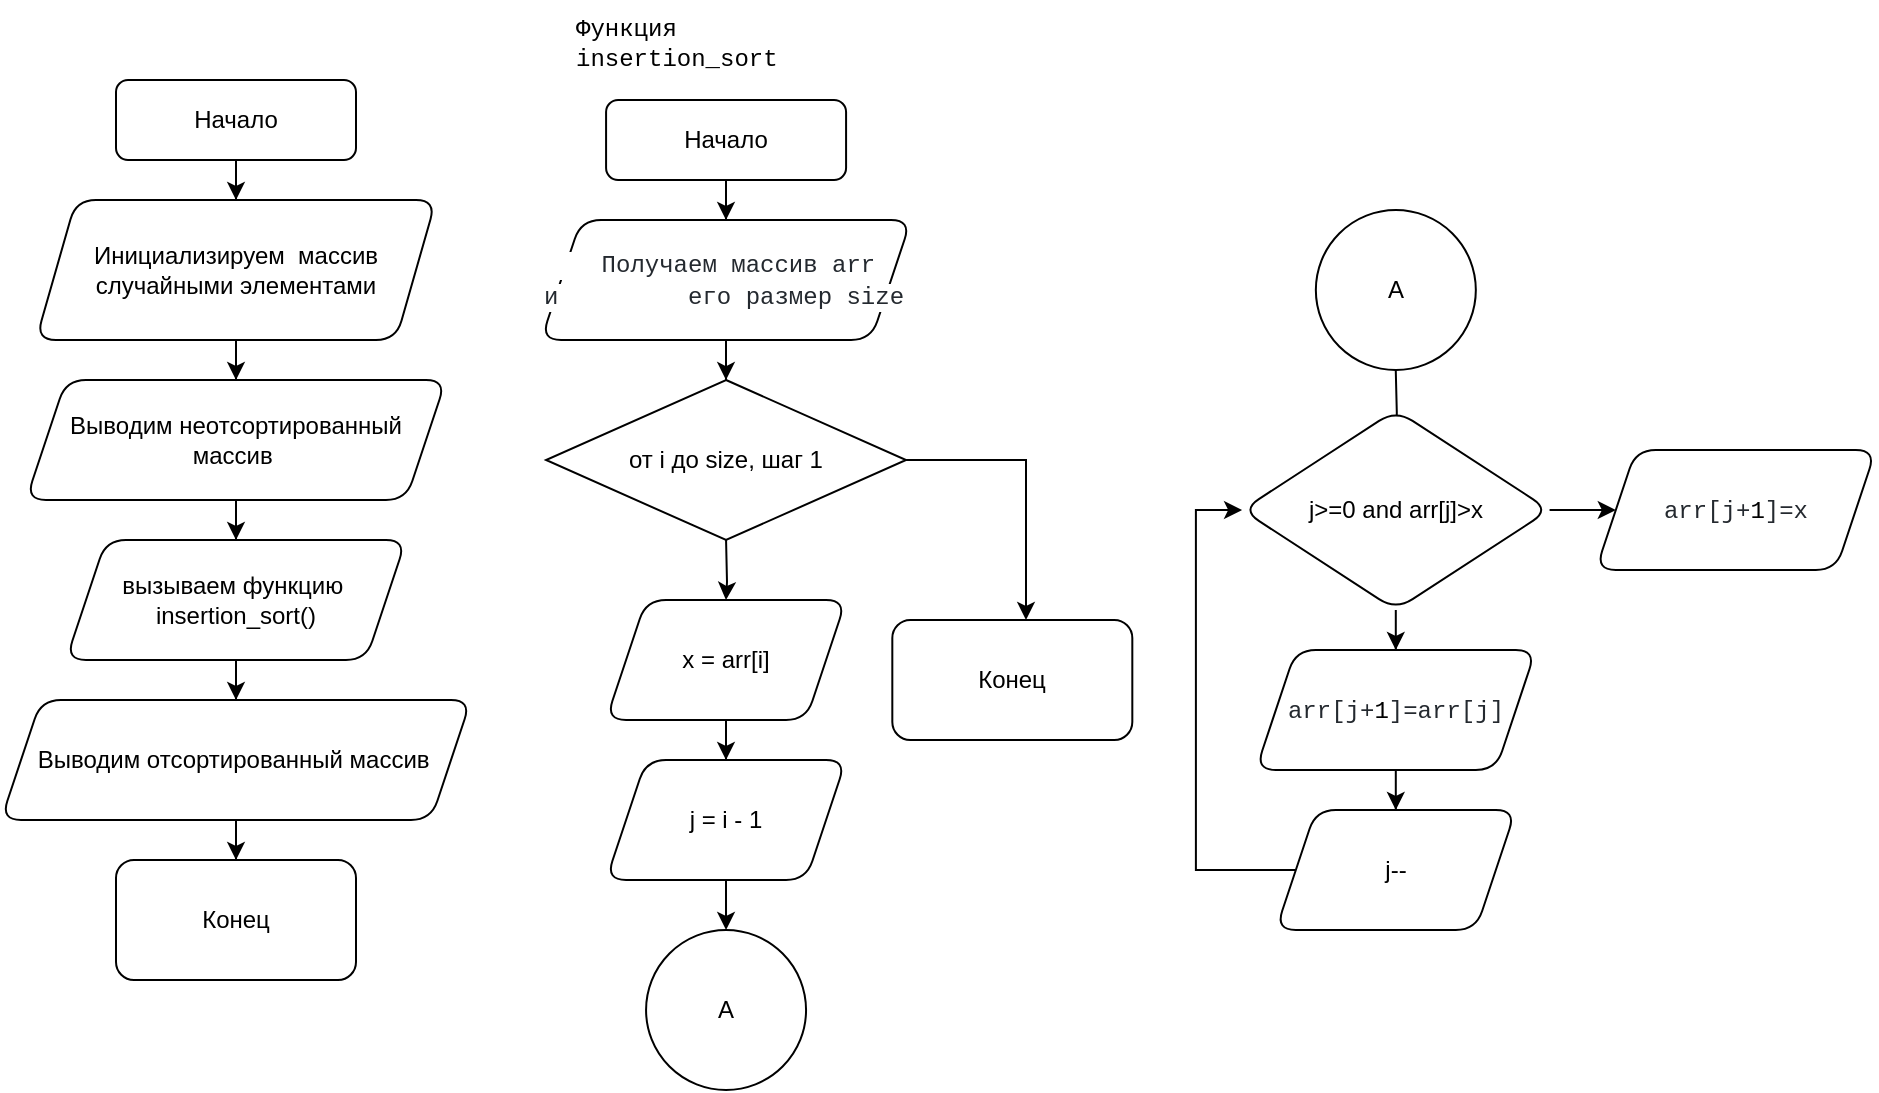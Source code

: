 <mxfile version="21.0.2" type="github">
  <diagram id="C5RBs43oDa-KdzZeNtuy" name="Page-1">
    <mxGraphModel dx="1687" dy="936" grid="1" gridSize="10" guides="1" tooltips="1" connect="1" arrows="1" fold="1" page="1" pageScale="1" pageWidth="827" pageHeight="1169" math="0" shadow="0">
      <root>
        <mxCell id="WIyWlLk6GJQsqaUBKTNV-0" />
        <mxCell id="WIyWlLk6GJQsqaUBKTNV-1" parent="WIyWlLk6GJQsqaUBKTNV-0" />
        <mxCell id="S3-cY5jVqJooBW_uOUNI-1" value="" style="edgeStyle=orthogonalEdgeStyle;rounded=0;orthogonalLoop=1;jettySize=auto;html=1;" edge="1" parent="WIyWlLk6GJQsqaUBKTNV-1" source="WIyWlLk6GJQsqaUBKTNV-3" target="S3-cY5jVqJooBW_uOUNI-0">
          <mxGeometry relative="1" as="geometry" />
        </mxCell>
        <mxCell id="WIyWlLk6GJQsqaUBKTNV-3" value="Начало" style="rounded=1;whiteSpace=wrap;html=1;fontSize=12;glass=0;strokeWidth=1;shadow=0;" parent="WIyWlLk6GJQsqaUBKTNV-1" vertex="1">
          <mxGeometry x="160" y="80" width="120" height="40" as="geometry" />
        </mxCell>
        <mxCell id="S3-cY5jVqJooBW_uOUNI-3" value="" style="edgeStyle=orthogonalEdgeStyle;rounded=0;orthogonalLoop=1;jettySize=auto;html=1;" edge="1" parent="WIyWlLk6GJQsqaUBKTNV-1" source="S3-cY5jVqJooBW_uOUNI-0" target="S3-cY5jVqJooBW_uOUNI-2">
          <mxGeometry relative="1" as="geometry" />
        </mxCell>
        <mxCell id="S3-cY5jVqJooBW_uOUNI-0" value="Инициализируем&amp;nbsp; массив &lt;br&gt;случайными элементами" style="shape=parallelogram;perimeter=parallelogramPerimeter;whiteSpace=wrap;html=1;fixedSize=1;rounded=1;glass=0;strokeWidth=1;shadow=0;" vertex="1" parent="WIyWlLk6GJQsqaUBKTNV-1">
          <mxGeometry x="120" y="140" width="200" height="70" as="geometry" />
        </mxCell>
        <mxCell id="S3-cY5jVqJooBW_uOUNI-7" value="" style="edgeStyle=orthogonalEdgeStyle;rounded=0;orthogonalLoop=1;jettySize=auto;html=1;" edge="1" parent="WIyWlLk6GJQsqaUBKTNV-1" source="S3-cY5jVqJooBW_uOUNI-2" target="S3-cY5jVqJooBW_uOUNI-6">
          <mxGeometry relative="1" as="geometry" />
        </mxCell>
        <mxCell id="S3-cY5jVqJooBW_uOUNI-2" value="Выводим неотсортированный массив&amp;nbsp;" style="shape=parallelogram;perimeter=parallelogramPerimeter;whiteSpace=wrap;html=1;fixedSize=1;rounded=1;glass=0;strokeWidth=1;shadow=0;" vertex="1" parent="WIyWlLk6GJQsqaUBKTNV-1">
          <mxGeometry x="115" y="230" width="210" height="60" as="geometry" />
        </mxCell>
        <mxCell id="S3-cY5jVqJooBW_uOUNI-9" value="" style="edgeStyle=orthogonalEdgeStyle;rounded=0;orthogonalLoop=1;jettySize=auto;html=1;" edge="1" parent="WIyWlLk6GJQsqaUBKTNV-1" source="S3-cY5jVqJooBW_uOUNI-6" target="S3-cY5jVqJooBW_uOUNI-8">
          <mxGeometry relative="1" as="geometry" />
        </mxCell>
        <mxCell id="S3-cY5jVqJooBW_uOUNI-6" value="вызываем функцию&amp;nbsp;&lt;br&gt;insertion_sort()" style="shape=parallelogram;perimeter=parallelogramPerimeter;whiteSpace=wrap;html=1;fixedSize=1;rounded=1;glass=0;strokeWidth=1;shadow=0;" vertex="1" parent="WIyWlLk6GJQsqaUBKTNV-1">
          <mxGeometry x="135" y="310" width="170" height="60" as="geometry" />
        </mxCell>
        <mxCell id="S3-cY5jVqJooBW_uOUNI-11" value="" style="edgeStyle=orthogonalEdgeStyle;rounded=0;orthogonalLoop=1;jettySize=auto;html=1;" edge="1" parent="WIyWlLk6GJQsqaUBKTNV-1" source="S3-cY5jVqJooBW_uOUNI-8" target="S3-cY5jVqJooBW_uOUNI-10">
          <mxGeometry relative="1" as="geometry" />
        </mxCell>
        <mxCell id="S3-cY5jVqJooBW_uOUNI-8" value="Выводим отсортированный массив&amp;nbsp;" style="shape=parallelogram;perimeter=parallelogramPerimeter;whiteSpace=wrap;html=1;fixedSize=1;rounded=1;glass=0;strokeWidth=1;shadow=0;" vertex="1" parent="WIyWlLk6GJQsqaUBKTNV-1">
          <mxGeometry x="102.5" y="390" width="235" height="60" as="geometry" />
        </mxCell>
        <mxCell id="S3-cY5jVqJooBW_uOUNI-10" value="Конец&lt;br&gt;" style="rounded=1;whiteSpace=wrap;html=1;glass=0;strokeWidth=1;shadow=0;" vertex="1" parent="WIyWlLk6GJQsqaUBKTNV-1">
          <mxGeometry x="160" y="470" width="120" height="60" as="geometry" />
        </mxCell>
        <mxCell id="S3-cY5jVqJooBW_uOUNI-14" value="&lt;span style=&quot;font-family: ui-monospace, SFMono-Regular, &amp;quot;SF Mono&amp;quot;, Menlo, Consolas, &amp;quot;Liberation Mono&amp;quot;, monospace; font-size: 12px; font-style: normal; font-variant-ligatures: normal; font-variant-caps: normal; font-weight: 400; letter-spacing: normal; orphans: 2; text-align: start; text-indent: 0px; text-transform: none; widows: 2; word-spacing: 0px; -webkit-text-stroke-width: 0px; background-color: rgb(255, 255, 255); text-decoration-thickness: initial; text-decoration-style: initial; text-decoration-color: initial; float: none; display: inline !important;&quot;&gt;Функция insertion_sort&lt;/span&gt;" style="text;whiteSpace=wrap;html=1;" vertex="1" parent="WIyWlLk6GJQsqaUBKTNV-1">
          <mxGeometry x="388.16" y="40" width="160" height="40" as="geometry" />
        </mxCell>
        <mxCell id="S3-cY5jVqJooBW_uOUNI-18" value="" style="edgeStyle=orthogonalEdgeStyle;rounded=0;orthogonalLoop=1;jettySize=auto;html=1;" edge="1" parent="WIyWlLk6GJQsqaUBKTNV-1" target="S3-cY5jVqJooBW_uOUNI-17">
          <mxGeometry relative="1" as="geometry">
            <mxPoint x="465.03" y="310" as="sourcePoint" />
          </mxGeometry>
        </mxCell>
        <mxCell id="S3-cY5jVqJooBW_uOUNI-20" value="" style="edgeStyle=orthogonalEdgeStyle;rounded=0;orthogonalLoop=1;jettySize=auto;html=1;" edge="1" parent="WIyWlLk6GJQsqaUBKTNV-1" source="S3-cY5jVqJooBW_uOUNI-17" target="S3-cY5jVqJooBW_uOUNI-19">
          <mxGeometry relative="1" as="geometry" />
        </mxCell>
        <mxCell id="S3-cY5jVqJooBW_uOUNI-17" value="x = arr[i]" style="shape=parallelogram;perimeter=parallelogramPerimeter;whiteSpace=wrap;html=1;fixedSize=1;rounded=1;" vertex="1" parent="WIyWlLk6GJQsqaUBKTNV-1">
          <mxGeometry x="405.03" y="340" width="120" height="60" as="geometry" />
        </mxCell>
        <mxCell id="S3-cY5jVqJooBW_uOUNI-39" value="" style="edgeStyle=orthogonalEdgeStyle;rounded=0;orthogonalLoop=1;jettySize=auto;html=1;" edge="1" parent="WIyWlLk6GJQsqaUBKTNV-1" source="S3-cY5jVqJooBW_uOUNI-19" target="S3-cY5jVqJooBW_uOUNI-38">
          <mxGeometry relative="1" as="geometry" />
        </mxCell>
        <mxCell id="S3-cY5jVqJooBW_uOUNI-19" value="j = i - 1" style="shape=parallelogram;perimeter=parallelogramPerimeter;whiteSpace=wrap;html=1;fixedSize=1;rounded=1;" vertex="1" parent="WIyWlLk6GJQsqaUBKTNV-1">
          <mxGeometry x="405.03" y="420" width="120" height="60" as="geometry" />
        </mxCell>
        <mxCell id="S3-cY5jVqJooBW_uOUNI-37" value="" style="edgeStyle=orthogonalEdgeStyle;rounded=0;orthogonalLoop=1;jettySize=auto;html=1;" edge="1" parent="WIyWlLk6GJQsqaUBKTNV-1" source="S3-cY5jVqJooBW_uOUNI-21" target="S3-cY5jVqJooBW_uOUNI-36">
          <mxGeometry relative="1" as="geometry">
            <Array as="points">
              <mxPoint x="615" y="270" />
            </Array>
          </mxGeometry>
        </mxCell>
        <mxCell id="S3-cY5jVqJooBW_uOUNI-21" value="от i до size, шаг 1" style="rhombus;whiteSpace=wrap;html=1;" vertex="1" parent="WIyWlLk6GJQsqaUBKTNV-1">
          <mxGeometry x="375.03" y="230" width="180" height="80" as="geometry" />
        </mxCell>
        <mxCell id="S3-cY5jVqJooBW_uOUNI-34" value="" style="edgeStyle=orthogonalEdgeStyle;rounded=0;orthogonalLoop=1;jettySize=auto;html=1;" edge="1" parent="WIyWlLk6GJQsqaUBKTNV-1" source="S3-cY5jVqJooBW_uOUNI-31" target="S3-cY5jVqJooBW_uOUNI-33">
          <mxGeometry relative="1" as="geometry" />
        </mxCell>
        <mxCell id="S3-cY5jVqJooBW_uOUNI-31" value="Начало" style="rounded=1;whiteSpace=wrap;html=1;fontSize=12;glass=0;strokeWidth=1;shadow=0;" vertex="1" parent="WIyWlLk6GJQsqaUBKTNV-1">
          <mxGeometry x="405.04" y="90" width="120" height="40" as="geometry" />
        </mxCell>
        <mxCell id="S3-cY5jVqJooBW_uOUNI-35" value="" style="edgeStyle=orthogonalEdgeStyle;rounded=0;orthogonalLoop=1;jettySize=auto;html=1;" edge="1" parent="WIyWlLk6GJQsqaUBKTNV-1" source="S3-cY5jVqJooBW_uOUNI-33" target="S3-cY5jVqJooBW_uOUNI-21">
          <mxGeometry relative="1" as="geometry" />
        </mxCell>
        <mxCell id="S3-cY5jVqJooBW_uOUNI-33" value="&lt;div style=&quot;text-align: start;&quot;&gt;&lt;font face=&quot;ui-monospace, SFMono-Regular, SF Mono, Menlo, Consolas, Liberation Mono, monospace&quot; color=&quot;#24292f&quot;&gt;&lt;span style=&quot;background-color: rgb(255, 255, 255);&quot;&gt;&amp;nbsp; &amp;nbsp; Получаем массив arr и&amp;nbsp; &amp;nbsp; &amp;nbsp; &amp;nbsp; &amp;nbsp;его размер size&lt;/span&gt;&lt;/font&gt;&lt;/div&gt;" style="shape=parallelogram;perimeter=parallelogramPerimeter;whiteSpace=wrap;html=1;fixedSize=1;rounded=1;" vertex="1" parent="WIyWlLk6GJQsqaUBKTNV-1">
          <mxGeometry x="372.53" y="150" width="184.99" height="60" as="geometry" />
        </mxCell>
        <mxCell id="S3-cY5jVqJooBW_uOUNI-36" value="Конец" style="rounded=1;whiteSpace=wrap;html=1;" vertex="1" parent="WIyWlLk6GJQsqaUBKTNV-1">
          <mxGeometry x="548.16" y="350" width="120" height="60" as="geometry" />
        </mxCell>
        <mxCell id="S3-cY5jVqJooBW_uOUNI-38" value="А" style="ellipse;whiteSpace=wrap;html=1;rounded=1;" vertex="1" parent="WIyWlLk6GJQsqaUBKTNV-1">
          <mxGeometry x="425.03" y="505" width="80" height="80" as="geometry" />
        </mxCell>
        <mxCell id="S3-cY5jVqJooBW_uOUNI-40" value="" style="edgeStyle=orthogonalEdgeStyle;rounded=0;orthogonalLoop=1;jettySize=auto;html=1;" edge="1" parent="WIyWlLk6GJQsqaUBKTNV-1" target="S3-cY5jVqJooBW_uOUNI-43">
          <mxGeometry relative="1" as="geometry">
            <mxPoint x="799.88" y="225" as="sourcePoint" />
          </mxGeometry>
        </mxCell>
        <mxCell id="S3-cY5jVqJooBW_uOUNI-41" value="" style="edgeStyle=orthogonalEdgeStyle;rounded=0;orthogonalLoop=1;jettySize=auto;html=1;" edge="1" parent="WIyWlLk6GJQsqaUBKTNV-1" source="S3-cY5jVqJooBW_uOUNI-43" target="S3-cY5jVqJooBW_uOUNI-45">
          <mxGeometry relative="1" as="geometry" />
        </mxCell>
        <mxCell id="S3-cY5jVqJooBW_uOUNI-42" value="" style="edgeStyle=orthogonalEdgeStyle;rounded=0;orthogonalLoop=1;jettySize=auto;html=1;" edge="1" parent="WIyWlLk6GJQsqaUBKTNV-1" source="S3-cY5jVqJooBW_uOUNI-43" target="S3-cY5jVqJooBW_uOUNI-48">
          <mxGeometry relative="1" as="geometry" />
        </mxCell>
        <mxCell id="S3-cY5jVqJooBW_uOUNI-43" value="j&amp;gt;=0 and arr[j]&amp;gt;x" style="rhombus;whiteSpace=wrap;html=1;rounded=1;" vertex="1" parent="WIyWlLk6GJQsqaUBKTNV-1">
          <mxGeometry x="723.04" y="245" width="153.75" height="100" as="geometry" />
        </mxCell>
        <mxCell id="S3-cY5jVqJooBW_uOUNI-44" value="" style="edgeStyle=orthogonalEdgeStyle;rounded=0;orthogonalLoop=1;jettySize=auto;html=1;" edge="1" parent="WIyWlLk6GJQsqaUBKTNV-1" source="S3-cY5jVqJooBW_uOUNI-45" target="S3-cY5jVqJooBW_uOUNI-47">
          <mxGeometry relative="1" as="geometry" />
        </mxCell>
        <mxCell id="S3-cY5jVqJooBW_uOUNI-45" value="&lt;span style=&quot;color: rgb(36, 41, 47); font-family: ui-monospace, SFMono-Regular, &amp;quot;SF Mono&amp;quot;, Menlo, Consolas, &amp;quot;Liberation Mono&amp;quot;, monospace; font-size: 12px; font-style: normal; font-variant-ligatures: normal; font-variant-caps: normal; font-weight: 400; letter-spacing: normal; orphans: 2; text-align: start; text-indent: 0px; text-transform: none; widows: 2; word-spacing: 0px; -webkit-text-stroke-width: 0px; background-color: rgb(255, 255, 255); text-decoration-thickness: initial; text-decoration-style: initial; text-decoration-color: initial; float: none; display: inline !important;&quot;&gt;arr[j+&lt;/span&gt;&lt;span style=&quot;box-sizing: border-box; color: var(--color-prettylights-syntax-constant); font-family: ui-monospace, SFMono-Regular, &amp;quot;SF Mono&amp;quot;, Menlo, Consolas, &amp;quot;Liberation Mono&amp;quot;, monospace; font-size: 12px; font-style: normal; font-variant-ligatures: normal; font-variant-caps: normal; font-weight: 400; letter-spacing: normal; orphans: 2; text-align: start; text-indent: 0px; text-transform: none; widows: 2; word-spacing: 0px; -webkit-text-stroke-width: 0px; background-color: rgb(255, 255, 255); text-decoration-thickness: initial; text-decoration-style: initial; text-decoration-color: initial;&quot; class=&quot;pl-c1&quot;&gt;1&lt;/span&gt;&lt;span style=&quot;color: rgb(36, 41, 47); font-family: ui-monospace, SFMono-Regular, &amp;quot;SF Mono&amp;quot;, Menlo, Consolas, &amp;quot;Liberation Mono&amp;quot;, monospace; font-size: 12px; font-style: normal; font-variant-ligatures: normal; font-variant-caps: normal; font-weight: 400; letter-spacing: normal; orphans: 2; text-align: start; text-indent: 0px; text-transform: none; widows: 2; word-spacing: 0px; -webkit-text-stroke-width: 0px; background-color: rgb(255, 255, 255); text-decoration-thickness: initial; text-decoration-style: initial; text-decoration-color: initial; float: none; display: inline !important;&quot;&gt;]=arr[j]&lt;/span&gt;" style="shape=parallelogram;perimeter=parallelogramPerimeter;whiteSpace=wrap;html=1;fixedSize=1;rounded=1;" vertex="1" parent="WIyWlLk6GJQsqaUBKTNV-1">
          <mxGeometry x="729.92" y="365" width="140" height="60" as="geometry" />
        </mxCell>
        <mxCell id="S3-cY5jVqJooBW_uOUNI-46" style="edgeStyle=orthogonalEdgeStyle;rounded=0;orthogonalLoop=1;jettySize=auto;html=1;entryX=0;entryY=0.5;entryDx=0;entryDy=0;" edge="1" parent="WIyWlLk6GJQsqaUBKTNV-1" source="S3-cY5jVqJooBW_uOUNI-47" target="S3-cY5jVqJooBW_uOUNI-43">
          <mxGeometry relative="1" as="geometry">
            <Array as="points">
              <mxPoint x="699.94" y="475" />
              <mxPoint x="699.94" y="295" />
            </Array>
          </mxGeometry>
        </mxCell>
        <mxCell id="S3-cY5jVqJooBW_uOUNI-47" value="j--" style="shape=parallelogram;perimeter=parallelogramPerimeter;whiteSpace=wrap;html=1;fixedSize=1;rounded=1;" vertex="1" parent="WIyWlLk6GJQsqaUBKTNV-1">
          <mxGeometry x="739.92" y="445" width="120" height="60" as="geometry" />
        </mxCell>
        <mxCell id="S3-cY5jVqJooBW_uOUNI-48" value="&lt;span style=&quot;color: rgb(36, 41, 47); font-family: ui-monospace, SFMono-Regular, &amp;quot;SF Mono&amp;quot;, Menlo, Consolas, &amp;quot;Liberation Mono&amp;quot;, monospace; font-size: 12px; font-style: normal; font-variant-ligatures: normal; font-variant-caps: normal; font-weight: 400; letter-spacing: normal; orphans: 2; text-align: start; text-indent: 0px; text-transform: none; widows: 2; word-spacing: 0px; -webkit-text-stroke-width: 0px; background-color: rgb(255, 255, 255); text-decoration-thickness: initial; text-decoration-style: initial; text-decoration-color: initial; float: none; display: inline !important;&quot;&gt;arr[j+&lt;/span&gt;&lt;span style=&quot;box-sizing: border-box; color: var(--color-prettylights-syntax-constant); font-family: ui-monospace, SFMono-Regular, &amp;quot;SF Mono&amp;quot;, Menlo, Consolas, &amp;quot;Liberation Mono&amp;quot;, monospace; font-size: 12px; font-style: normal; font-variant-ligatures: normal; font-variant-caps: normal; font-weight: 400; letter-spacing: normal; orphans: 2; text-align: start; text-indent: 0px; text-transform: none; widows: 2; word-spacing: 0px; -webkit-text-stroke-width: 0px; background-color: rgb(255, 255, 255); text-decoration-thickness: initial; text-decoration-style: initial; text-decoration-color: initial;&quot; class=&quot;pl-c1&quot;&gt;1&lt;/span&gt;&lt;span style=&quot;color: rgb(36, 41, 47); font-family: ui-monospace, SFMono-Regular, &amp;quot;SF Mono&amp;quot;, Menlo, Consolas, &amp;quot;Liberation Mono&amp;quot;, monospace; font-size: 12px; font-style: normal; font-variant-ligatures: normal; font-variant-caps: normal; font-weight: 400; letter-spacing: normal; orphans: 2; text-align: start; text-indent: 0px; text-transform: none; widows: 2; word-spacing: 0px; -webkit-text-stroke-width: 0px; background-color: rgb(255, 255, 255); text-decoration-thickness: initial; text-decoration-style: initial; text-decoration-color: initial; float: none; display: inline !important;&quot;&gt;]=x&lt;/span&gt;" style="shape=parallelogram;perimeter=parallelogramPerimeter;whiteSpace=wrap;html=1;fixedSize=1;rounded=1;" vertex="1" parent="WIyWlLk6GJQsqaUBKTNV-1">
          <mxGeometry x="899.91" y="265" width="140" height="60" as="geometry" />
        </mxCell>
        <mxCell id="S3-cY5jVqJooBW_uOUNI-49" value="А" style="ellipse;whiteSpace=wrap;html=1;rounded=1;" vertex="1" parent="WIyWlLk6GJQsqaUBKTNV-1">
          <mxGeometry x="759.92" y="145" width="80" height="80" as="geometry" />
        </mxCell>
      </root>
    </mxGraphModel>
  </diagram>
</mxfile>
